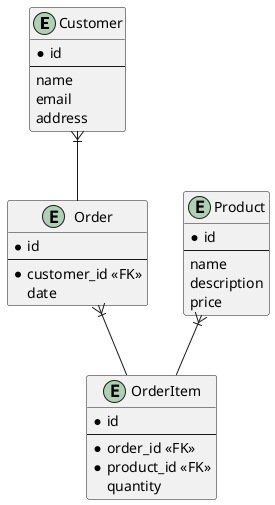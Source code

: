 @startuml nosqlschema

entity "Customer" {
  * id
  --
  name
  email
  address
}

entity "Product" {
  * id
  --
  name
  description
  price
}

entity "Order" {
  * id
  --
  * customer_id <<FK>>
  date
}

entity "OrderItem" {
  * id
  --
  * order_id <<FK>>
  * product_id <<FK>>
  quantity
}

Customer }|-- Order
Order }|-- OrderItem
Product }|-- OrderItem

@enduml